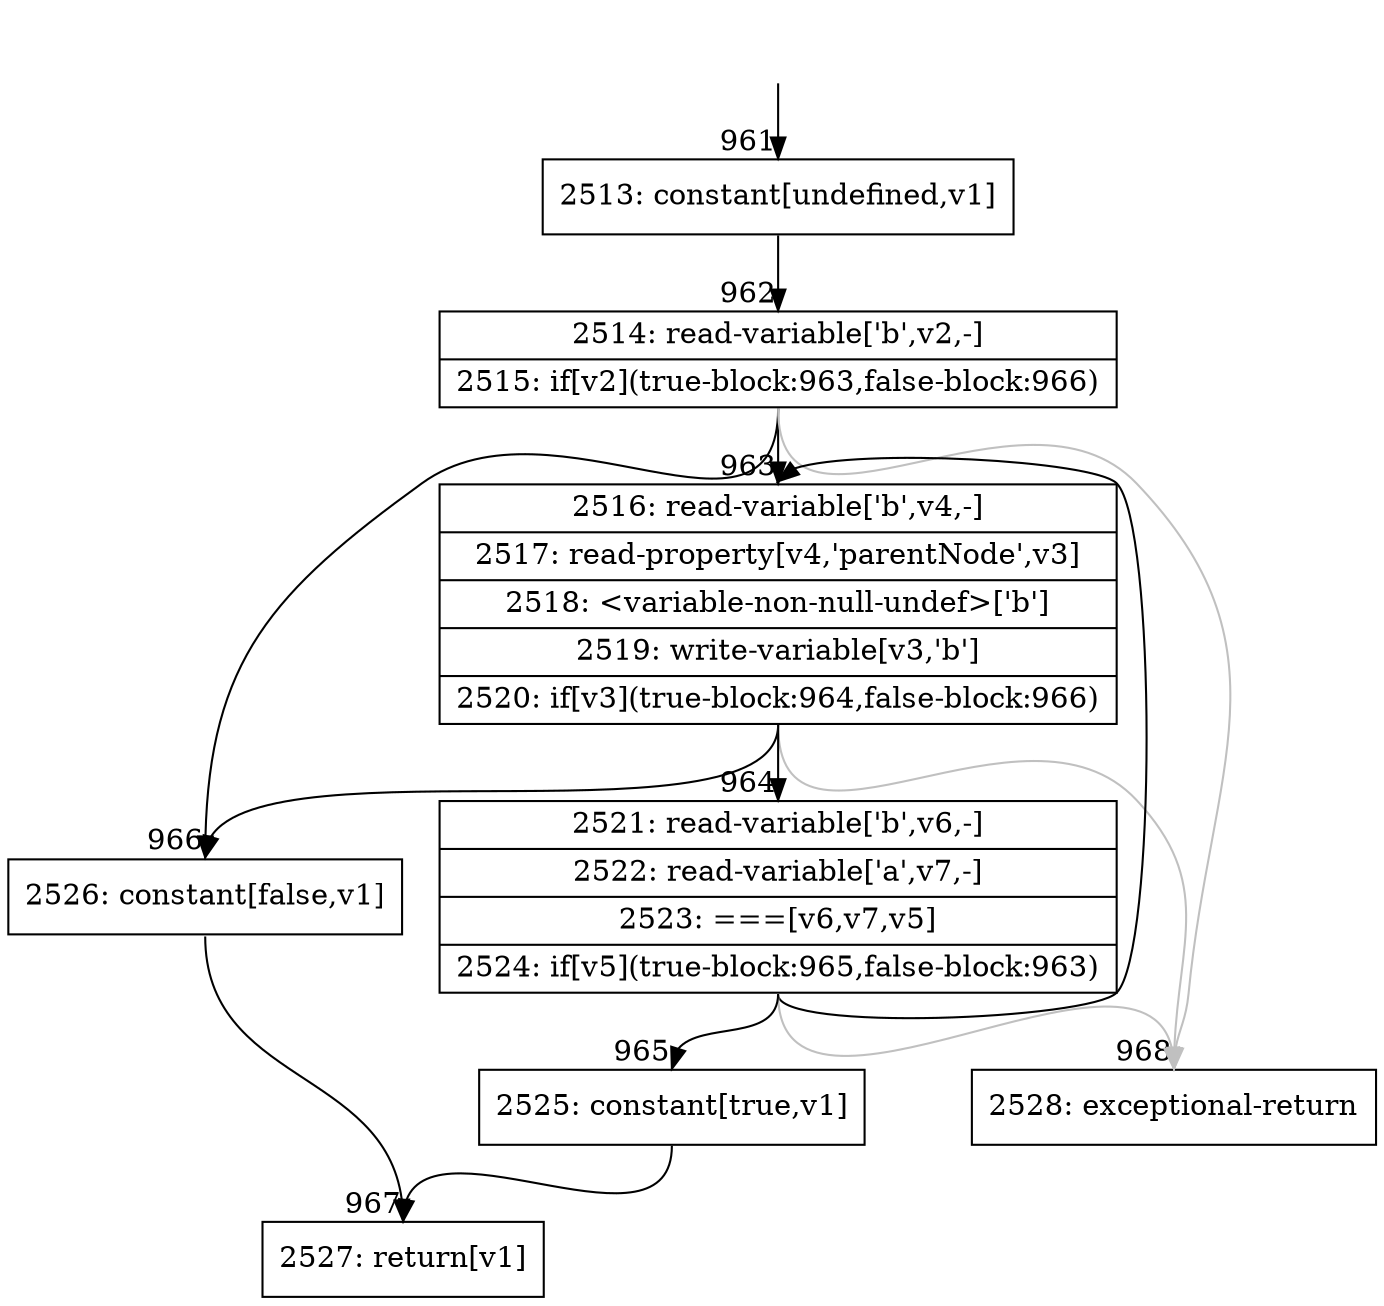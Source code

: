 digraph {
rankdir="TD"
BB_entry82[shape=none,label=""];
BB_entry82 -> BB961 [tailport=s, headport=n, headlabel="    961"]
BB961 [shape=record label="{2513: constant[undefined,v1]}" ] 
BB961 -> BB962 [tailport=s, headport=n, headlabel="      962"]
BB962 [shape=record label="{2514: read-variable['b',v2,-]|2515: if[v2](true-block:963,false-block:966)}" ] 
BB962 -> BB963 [tailport=s, headport=n, headlabel="      963"]
BB962 -> BB966 [tailport=s, headport=n, headlabel="      966"]
BB962 -> BB968 [tailport=s, headport=n, color=gray, headlabel="      968"]
BB963 [shape=record label="{2516: read-variable['b',v4,-]|2517: read-property[v4,'parentNode',v3]|2518: \<variable-non-null-undef\>['b']|2519: write-variable[v3,'b']|2520: if[v3](true-block:964,false-block:966)}" ] 
BB963 -> BB964 [tailport=s, headport=n, headlabel="      964"]
BB963 -> BB966 [tailport=s, headport=n]
BB963 -> BB968 [tailport=s, headport=n, color=gray]
BB964 [shape=record label="{2521: read-variable['b',v6,-]|2522: read-variable['a',v7,-]|2523: ===[v6,v7,v5]|2524: if[v5](true-block:965,false-block:963)}" ] 
BB964 -> BB965 [tailport=s, headport=n, headlabel="      965"]
BB964 -> BB963 [tailport=s, headport=n]
BB964 -> BB968 [tailport=s, headport=n, color=gray]
BB965 [shape=record label="{2525: constant[true,v1]}" ] 
BB965 -> BB967 [tailport=s, headport=n, headlabel="      967"]
BB966 [shape=record label="{2526: constant[false,v1]}" ] 
BB966 -> BB967 [tailport=s, headport=n]
BB967 [shape=record label="{2527: return[v1]}" ] 
BB968 [shape=record label="{2528: exceptional-return}" ] 
}
